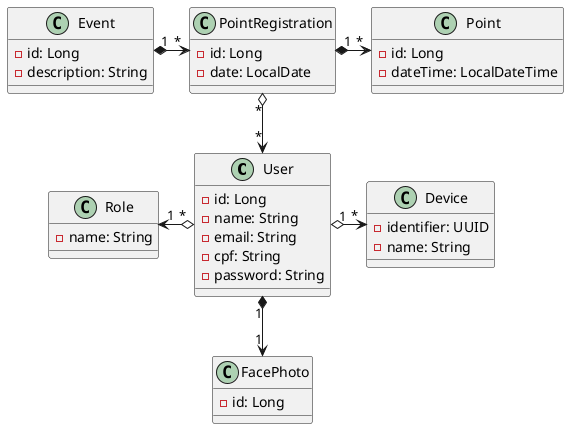 @startuml

class User {
    - id: Long
    - name: String
    - email: String
    - cpf: String
    - password: String
}

class Device {
    - identifier: UUID
    - name: String
}

class FacePhoto {
    - id: Long
}

class Role {
    - name: String
}

class Event {
    - id: Long
    - description: String
}

class PointRegistration {
    - id: Long
    - date: LocalDate
}

class Point {
    - id: Long
    - dateTime: LocalDateTime
}

Event "1" *-> "*" PointRegistration

PointRegistration "1" *-> "*" Point
PointRegistration "*" o-down-> "*" User

User "*" o-left-> "1" Role
User "1" o-> "*" Device
User "1" *-down-> "1" FacePhoto

@enduml